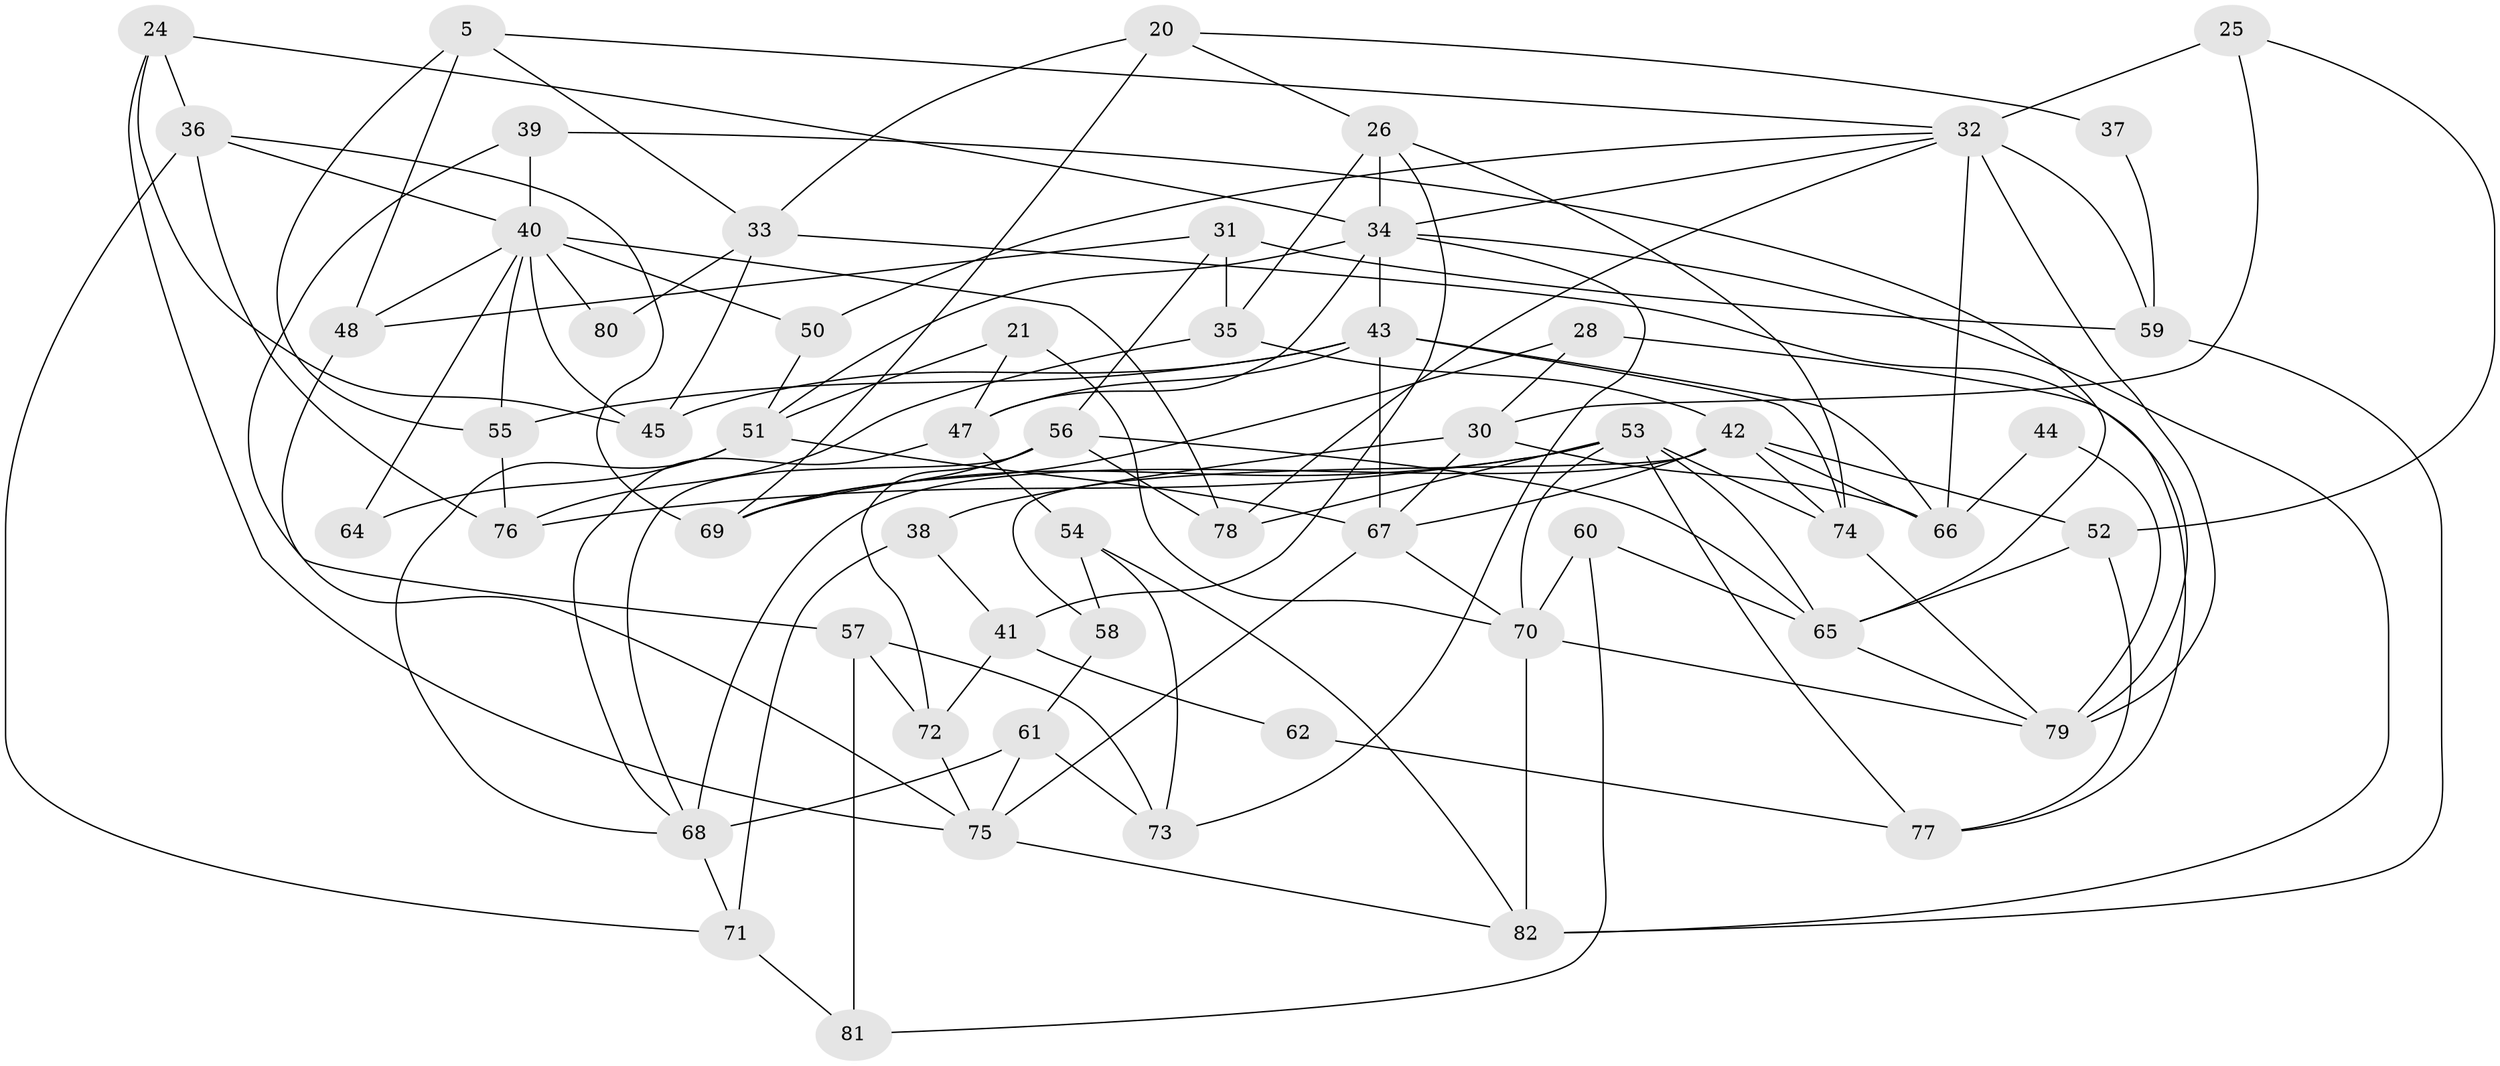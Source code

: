// original degree distribution, {3: 0.23170731707317074, 5: 0.1951219512195122, 4: 0.36585365853658536, 2: 0.10975609756097561, 7: 0.012195121951219513, 6: 0.07317073170731707, 10: 0.012195121951219513}
// Generated by graph-tools (version 1.1) at 2025/52/03/04/25 21:52:16]
// undirected, 57 vertices, 128 edges
graph export_dot {
graph [start="1"]
  node [color=gray90,style=filled];
  5;
  20;
  21;
  24;
  25 [super="+7"];
  26;
  28;
  30 [super="+9"];
  31 [super="+12"];
  32 [super="+8+14"];
  33;
  34 [super="+19"];
  35;
  36;
  37;
  38;
  39;
  40;
  41;
  42 [super="+10"];
  43 [super="+2"];
  44;
  45;
  47;
  48;
  50;
  51 [super="+27"];
  52;
  53 [super="+46"];
  54;
  55;
  56 [super="+13+22"];
  57;
  58;
  59;
  60;
  61;
  62;
  64;
  65;
  66 [super="+29"];
  67 [super="+23"];
  68 [super="+49"];
  69 [super="+4"];
  70;
  71;
  72 [super="+6"];
  73;
  74 [super="+18"];
  75 [super="+11"];
  76 [super="+16+63"];
  77;
  78 [super="+17"];
  79;
  80;
  81;
  82;
  5 -- 33;
  5 -- 48;
  5 -- 55;
  5 -- 32;
  20 -- 26;
  20 -- 69;
  20 -- 33;
  20 -- 37;
  21 -- 51;
  21 -- 70;
  21 -- 47;
  24 -- 36;
  24 -- 45;
  24 -- 75;
  24 -- 34;
  25 -- 30;
  25 -- 52;
  25 -- 32;
  26 -- 35;
  26 -- 41;
  26 -- 74;
  26 -- 34;
  28 -- 77;
  28 -- 69;
  28 -- 30;
  30 -- 38;
  30 -- 67;
  30 -- 66;
  31 -- 48;
  31 -- 59 [weight=2];
  31 -- 35;
  31 -- 56;
  32 -- 66 [weight=2];
  32 -- 59;
  32 -- 50;
  32 -- 79;
  32 -- 34;
  32 -- 78;
  33 -- 45;
  33 -- 79;
  33 -- 80;
  34 -- 47;
  34 -- 51;
  34 -- 82;
  34 -- 73;
  34 -- 43;
  35 -- 42;
  35 -- 76;
  36 -- 40;
  36 -- 71;
  36 -- 76;
  36 -- 69;
  37 -- 59;
  38 -- 41;
  38 -- 71;
  39 -- 40;
  39 -- 65;
  39 -- 57;
  40 -- 55;
  40 -- 45;
  40 -- 48;
  40 -- 50;
  40 -- 64;
  40 -- 78 [weight=2];
  40 -- 80;
  41 -- 72;
  41 -- 62;
  42 -- 58;
  42 -- 68 [weight=2];
  42 -- 66 [weight=2];
  42 -- 67 [weight=2];
  42 -- 52;
  42 -- 74;
  43 -- 47;
  43 -- 67;
  43 -- 55;
  43 -- 45;
  43 -- 66;
  43 -- 74;
  44 -- 66;
  44 -- 79;
  47 -- 54;
  47 -- 68;
  48 -- 75;
  50 -- 51;
  51 -- 67 [weight=2];
  51 -- 64;
  51 -- 68;
  52 -- 65;
  52 -- 77;
  53 -- 70;
  53 -- 76 [weight=2];
  53 -- 78 [weight=2];
  53 -- 65;
  53 -- 77;
  53 -- 69;
  53 -- 74;
  54 -- 73;
  54 -- 58;
  54 -- 82;
  55 -- 76;
  56 -- 72;
  56 -- 69;
  56 -- 78 [weight=2];
  56 -- 65;
  56 -- 68;
  57 -- 72 [weight=2];
  57 -- 73;
  57 -- 81;
  58 -- 61;
  59 -- 82;
  60 -- 65;
  60 -- 70;
  60 -- 81;
  61 -- 68;
  61 -- 73;
  61 -- 75;
  62 -- 77;
  65 -- 79;
  67 -- 70;
  67 -- 75;
  68 -- 71;
  70 -- 82;
  70 -- 79;
  71 -- 81;
  72 -- 75;
  74 -- 79;
  75 -- 82;
}
